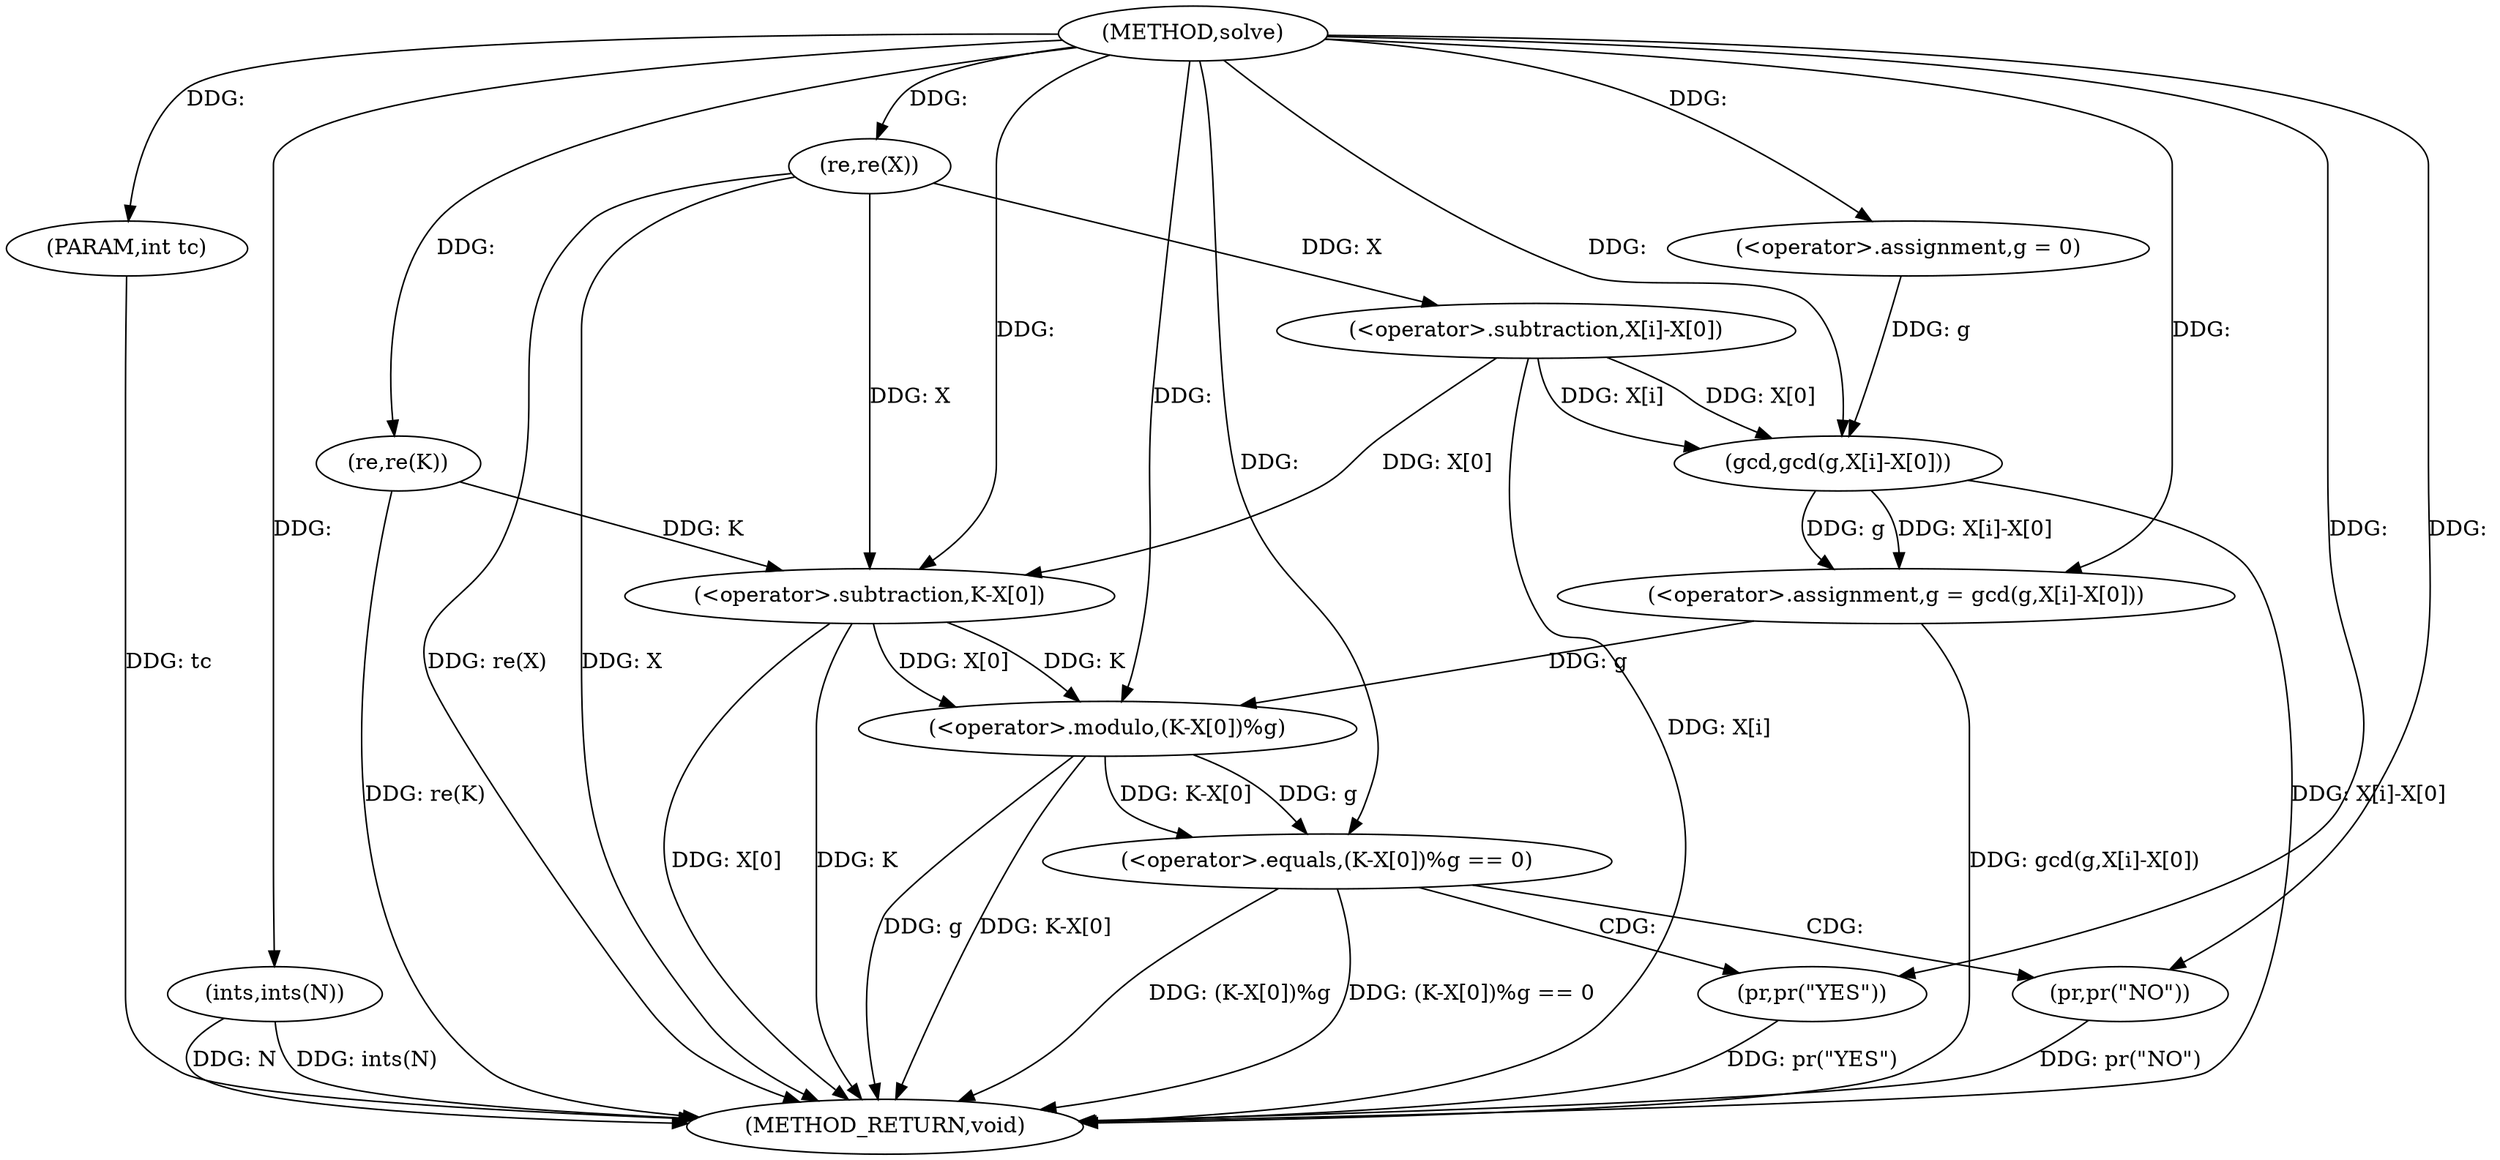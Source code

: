 digraph "solve" {  
"1000751" [label = "(METHOD,solve)" ]
"1000792" [label = "(METHOD_RETURN,void)" ]
"1000752" [label = "(PARAM,int tc)" ]
"1000754" [label = "(ints,ints(N))" ]
"1000757" [label = "(re,re(K))" ]
"1000760" [label = "(re,re(X))" ]
"1000763" [label = "(<operator>.assignment,g = 0)" ]
"1000766" [label = "(<operator>.assignment,g = gcd(g,X[i]-X[0]))" ]
"1000778" [label = "(<operator>.equals,(K-X[0])%g == 0)" ]
"1000787" [label = "(pr,pr(\"YES\"))" ]
"1000768" [label = "(gcd,gcd(g,X[i]-X[0]))" ]
"1000790" [label = "(pr,pr(\"NO\"))" ]
"1000770" [label = "(<operator>.subtraction,X[i]-X[0])" ]
"1000779" [label = "(<operator>.modulo,(K-X[0])%g)" ]
"1000780" [label = "(<operator>.subtraction,K-X[0])" ]
  "1000752" -> "1000792"  [ label = "DDG: tc"] 
  "1000754" -> "1000792"  [ label = "DDG: ints(N)"] 
  "1000757" -> "1000792"  [ label = "DDG: re(K)"] 
  "1000760" -> "1000792"  [ label = "DDG: X"] 
  "1000760" -> "1000792"  [ label = "DDG: re(X)"] 
  "1000770" -> "1000792"  [ label = "DDG: X[i]"] 
  "1000768" -> "1000792"  [ label = "DDG: X[i]-X[0]"] 
  "1000766" -> "1000792"  [ label = "DDG: gcd(g,X[i]-X[0])"] 
  "1000780" -> "1000792"  [ label = "DDG: K"] 
  "1000780" -> "1000792"  [ label = "DDG: X[0]"] 
  "1000779" -> "1000792"  [ label = "DDG: K-X[0]"] 
  "1000779" -> "1000792"  [ label = "DDG: g"] 
  "1000778" -> "1000792"  [ label = "DDG: (K-X[0])%g"] 
  "1000778" -> "1000792"  [ label = "DDG: (K-X[0])%g == 0"] 
  "1000790" -> "1000792"  [ label = "DDG: pr(\"NO\")"] 
  "1000787" -> "1000792"  [ label = "DDG: pr(\"YES\")"] 
  "1000754" -> "1000792"  [ label = "DDG: N"] 
  "1000751" -> "1000752"  [ label = "DDG: "] 
  "1000751" -> "1000763"  [ label = "DDG: "] 
  "1000768" -> "1000766"  [ label = "DDG: X[i]-X[0]"] 
  "1000768" -> "1000766"  [ label = "DDG: g"] 
  "1000751" -> "1000754"  [ label = "DDG: "] 
  "1000751" -> "1000757"  [ label = "DDG: "] 
  "1000751" -> "1000760"  [ label = "DDG: "] 
  "1000751" -> "1000766"  [ label = "DDG: "] 
  "1000763" -> "1000768"  [ label = "DDG: g"] 
  "1000751" -> "1000768"  [ label = "DDG: "] 
  "1000770" -> "1000768"  [ label = "DDG: X[0]"] 
  "1000770" -> "1000768"  [ label = "DDG: X[i]"] 
  "1000779" -> "1000778"  [ label = "DDG: K-X[0]"] 
  "1000779" -> "1000778"  [ label = "DDG: g"] 
  "1000751" -> "1000778"  [ label = "DDG: "] 
  "1000751" -> "1000787"  [ label = "DDG: "] 
  "1000760" -> "1000770"  [ label = "DDG: X"] 
  "1000780" -> "1000779"  [ label = "DDG: X[0]"] 
  "1000780" -> "1000779"  [ label = "DDG: K"] 
  "1000766" -> "1000779"  [ label = "DDG: g"] 
  "1000751" -> "1000779"  [ label = "DDG: "] 
  "1000751" -> "1000790"  [ label = "DDG: "] 
  "1000757" -> "1000780"  [ label = "DDG: K"] 
  "1000751" -> "1000780"  [ label = "DDG: "] 
  "1000760" -> "1000780"  [ label = "DDG: X"] 
  "1000770" -> "1000780"  [ label = "DDG: X[0]"] 
  "1000778" -> "1000787"  [ label = "CDG: "] 
  "1000778" -> "1000790"  [ label = "CDG: "] 
}
